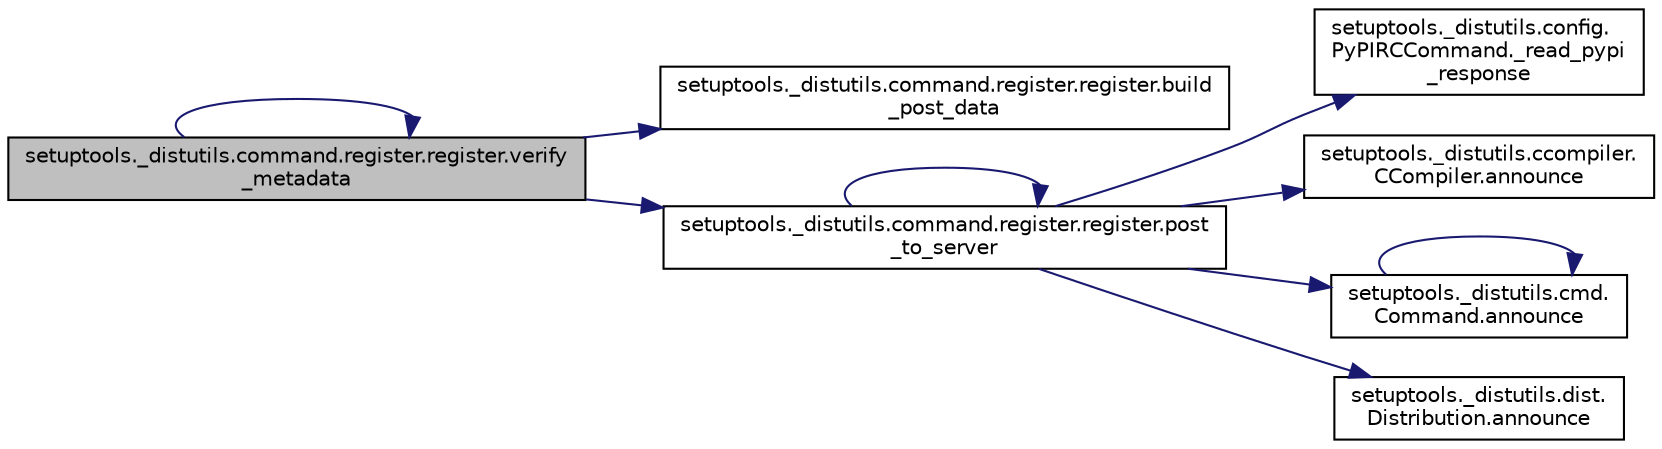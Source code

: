 digraph "setuptools._distutils.command.register.register.verify_metadata"
{
 // LATEX_PDF_SIZE
  edge [fontname="Helvetica",fontsize="10",labelfontname="Helvetica",labelfontsize="10"];
  node [fontname="Helvetica",fontsize="10",shape=record];
  rankdir="LR";
  Node1 [label="setuptools._distutils.command.register.register.verify\l_metadata",height=0.2,width=0.4,color="black", fillcolor="grey75", style="filled", fontcolor="black",tooltip=" "];
  Node1 -> Node2 [color="midnightblue",fontsize="10",style="solid",fontname="Helvetica"];
  Node2 [label="setuptools._distutils.command.register.register.build\l_post_data",height=0.2,width=0.4,color="black", fillcolor="white", style="filled",URL="$de/de8/classsetuptools_1_1__distutils_1_1command_1_1register_1_1register.html#a2b1be4dbf026a4bf54475d62346b20f8",tooltip=" "];
  Node1 -> Node3 [color="midnightblue",fontsize="10",style="solid",fontname="Helvetica"];
  Node3 [label="setuptools._distutils.command.register.register.post\l_to_server",height=0.2,width=0.4,color="black", fillcolor="white", style="filled",URL="$de/de8/classsetuptools_1_1__distutils_1_1command_1_1register_1_1register.html#a9f0256a80ddfc1feaa46c722821f94d4",tooltip=" "];
  Node3 -> Node4 [color="midnightblue",fontsize="10",style="solid",fontname="Helvetica"];
  Node4 [label="setuptools._distutils.config.\lPyPIRCCommand._read_pypi\l_response",height=0.2,width=0.4,color="black", fillcolor="white", style="filled",URL="$d0/daa/classsetuptools_1_1__distutils_1_1config_1_1_py_p_i_r_c_command.html#aedf4569ae7dfaede227f6e37241f5986",tooltip=" "];
  Node3 -> Node5 [color="midnightblue",fontsize="10",style="solid",fontname="Helvetica"];
  Node5 [label="setuptools._distutils.ccompiler.\lCCompiler.announce",height=0.2,width=0.4,color="black", fillcolor="white", style="filled",URL="$d0/daa/classsetuptools_1_1__distutils_1_1ccompiler_1_1_c_compiler.html#a501761e2a8ba78e759bf2242efe4ba54",tooltip=" "];
  Node3 -> Node6 [color="midnightblue",fontsize="10",style="solid",fontname="Helvetica"];
  Node6 [label="setuptools._distutils.cmd.\lCommand.announce",height=0.2,width=0.4,color="black", fillcolor="white", style="filled",URL="$dd/df5/classsetuptools_1_1__distutils_1_1cmd_1_1_command.html#ab051d658feebbec119884df4a99be332",tooltip=" "];
  Node6 -> Node6 [color="midnightblue",fontsize="10",style="solid",fontname="Helvetica"];
  Node3 -> Node7 [color="midnightblue",fontsize="10",style="solid",fontname="Helvetica"];
  Node7 [label="setuptools._distutils.dist.\lDistribution.announce",height=0.2,width=0.4,color="black", fillcolor="white", style="filled",URL="$d9/d14/classsetuptools_1_1__distutils_1_1dist_1_1_distribution.html#a85ea7f395fff4cb35acfc0bbd365d797",tooltip=" "];
  Node3 -> Node3 [color="midnightblue",fontsize="10",style="solid",fontname="Helvetica"];
  Node1 -> Node1 [color="midnightblue",fontsize="10",style="solid",fontname="Helvetica"];
}

